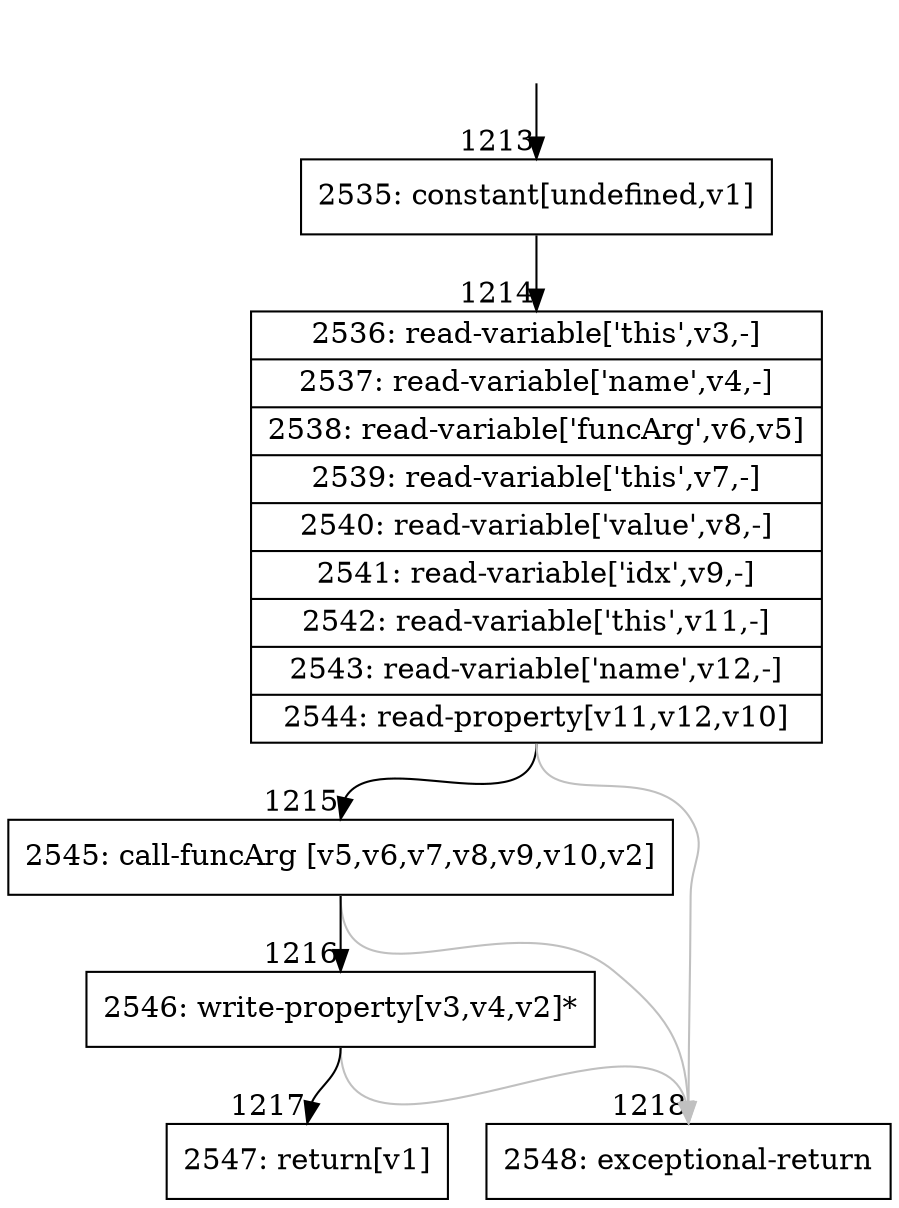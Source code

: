 digraph {
rankdir="TD"
BB_entry119[shape=none,label=""];
BB_entry119 -> BB1213 [tailport=s, headport=n, headlabel="    1213"]
BB1213 [shape=record label="{2535: constant[undefined,v1]}" ] 
BB1213 -> BB1214 [tailport=s, headport=n, headlabel="      1214"]
BB1214 [shape=record label="{2536: read-variable['this',v3,-]|2537: read-variable['name',v4,-]|2538: read-variable['funcArg',v6,v5]|2539: read-variable['this',v7,-]|2540: read-variable['value',v8,-]|2541: read-variable['idx',v9,-]|2542: read-variable['this',v11,-]|2543: read-variable['name',v12,-]|2544: read-property[v11,v12,v10]}" ] 
BB1214 -> BB1215 [tailport=s, headport=n, headlabel="      1215"]
BB1214 -> BB1218 [tailport=s, headport=n, color=gray, headlabel="      1218"]
BB1215 [shape=record label="{2545: call-funcArg [v5,v6,v7,v8,v9,v10,v2]}" ] 
BB1215 -> BB1216 [tailport=s, headport=n, headlabel="      1216"]
BB1215 -> BB1218 [tailport=s, headport=n, color=gray]
BB1216 [shape=record label="{2546: write-property[v3,v4,v2]*}" ] 
BB1216 -> BB1217 [tailport=s, headport=n, headlabel="      1217"]
BB1216 -> BB1218 [tailport=s, headport=n, color=gray]
BB1217 [shape=record label="{2547: return[v1]}" ] 
BB1218 [shape=record label="{2548: exceptional-return}" ] 
//#$~ 627
}
